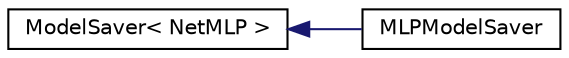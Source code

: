 digraph "Graphical Class Hierarchy"
{
 // LATEX_PDF_SIZE
  edge [fontname="Helvetica",fontsize="10",labelfontname="Helvetica",labelfontsize="10"];
  node [fontname="Helvetica",fontsize="10",shape=record];
  rankdir="LR";
  Node0 [label="ModelSaver\< NetMLP \>",height=0.2,width=0.4,color="black", fillcolor="white", style="filled",URL="$classModelSaver.html",tooltip=" "];
  Node0 -> Node1 [dir="back",color="midnightblue",fontsize="10",style="solid",fontname="Helvetica"];
  Node1 [label="MLPModelSaver",height=0.2,width=0.4,color="black", fillcolor="white", style="filled",URL="$classMLPModelSaver.html",tooltip=" "];
}

